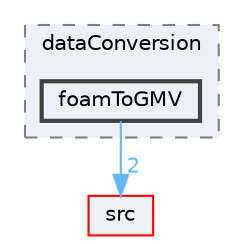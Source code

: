 digraph "applications/utilities/postProcessing/dataConversion/foamToGMV"
{
 // LATEX_PDF_SIZE
  bgcolor="transparent";
  edge [fontname=Helvetica,fontsize=10,labelfontname=Helvetica,labelfontsize=10];
  node [fontname=Helvetica,fontsize=10,shape=box,height=0.2,width=0.4];
  compound=true
  subgraph clusterdir_287a8ee951d3c46055211652d30251ed {
    graph [ bgcolor="#edf0f7", pencolor="grey50", label="dataConversion", fontname=Helvetica,fontsize=10 style="filled,dashed", URL="dir_287a8ee951d3c46055211652d30251ed.html",tooltip=""]
  dir_f51c38cbd2cfe15d2372eda7968eb47d [label="foamToGMV", fillcolor="#edf0f7", color="grey25", style="filled,bold", URL="dir_f51c38cbd2cfe15d2372eda7968eb47d.html",tooltip=""];
  }
  dir_68267d1309a1af8e8297ef4c3efbcdba [label="src", fillcolor="#edf0f7", color="red", style="filled", URL="dir_68267d1309a1af8e8297ef4c3efbcdba.html",tooltip=""];
  dir_f51c38cbd2cfe15d2372eda7968eb47d->dir_68267d1309a1af8e8297ef4c3efbcdba [headlabel="2", labeldistance=1.5 headhref="dir_001461_003729.html" href="dir_001461_003729.html" color="steelblue1" fontcolor="steelblue1"];
}
